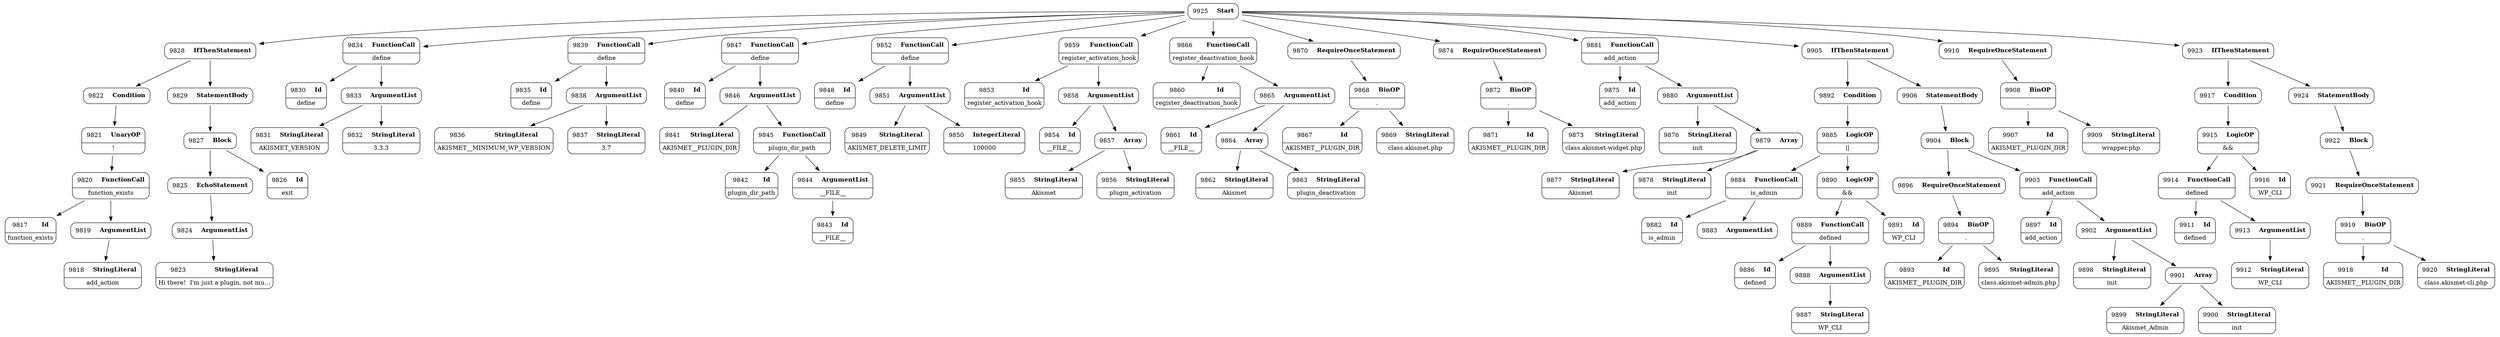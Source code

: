 digraph ast {
node [shape=none];
9817 [label=<<TABLE border='1' cellspacing='0' cellpadding='10' style='rounded' ><TR><TD border='0'>9817</TD><TD border='0'><B>Id</B></TD></TR><HR/><TR><TD border='0' cellpadding='5' colspan='2'>function_exists</TD></TR></TABLE>>];
9818 [label=<<TABLE border='1' cellspacing='0' cellpadding='10' style='rounded' ><TR><TD border='0'>9818</TD><TD border='0'><B>StringLiteral</B></TD></TR><HR/><TR><TD border='0' cellpadding='5' colspan='2'>add_action</TD></TR></TABLE>>];
9819 [label=<<TABLE border='1' cellspacing='0' cellpadding='10' style='rounded' ><TR><TD border='0'>9819</TD><TD border='0'><B>ArgumentList</B></TD></TR></TABLE>>];
9819 -> 9818 [weight=2];
9820 [label=<<TABLE border='1' cellspacing='0' cellpadding='10' style='rounded' ><TR><TD border='0'>9820</TD><TD border='0'><B>FunctionCall</B></TD></TR><HR/><TR><TD border='0' cellpadding='5' colspan='2'>function_exists</TD></TR></TABLE>>];
9820 -> 9817 [weight=2];
9820 -> 9819 [weight=2];
9821 [label=<<TABLE border='1' cellspacing='0' cellpadding='10' style='rounded' ><TR><TD border='0'>9821</TD><TD border='0'><B>UnaryOP</B></TD></TR><HR/><TR><TD border='0' cellpadding='5' colspan='2'>!</TD></TR></TABLE>>];
9821 -> 9820 [weight=2];
9822 [label=<<TABLE border='1' cellspacing='0' cellpadding='10' style='rounded' ><TR><TD border='0'>9822</TD><TD border='0'><B>Condition</B></TD></TR></TABLE>>];
9822 -> 9821 [weight=2];
9823 [label=<<TABLE border='1' cellspacing='0' cellpadding='10' style='rounded' ><TR><TD border='0'>9823</TD><TD border='0'><B>StringLiteral</B></TD></TR><HR/><TR><TD border='0' cellpadding='5' colspan='2'>Hi there!  I'm just a plugin, not mu...</TD></TR></TABLE>>];
9824 [label=<<TABLE border='1' cellspacing='0' cellpadding='10' style='rounded' ><TR><TD border='0'>9824</TD><TD border='0'><B>ArgumentList</B></TD></TR></TABLE>>];
9824 -> 9823 [weight=2];
9825 [label=<<TABLE border='1' cellspacing='0' cellpadding='10' style='rounded' ><TR><TD border='0'>9825</TD><TD border='0'><B>EchoStatement</B></TD></TR></TABLE>>];
9825 -> 9824 [weight=2];
9826 [label=<<TABLE border='1' cellspacing='0' cellpadding='10' style='rounded' ><TR><TD border='0'>9826</TD><TD border='0'><B>Id</B></TD></TR><HR/><TR><TD border='0' cellpadding='5' colspan='2'>exit</TD></TR></TABLE>>];
9827 [label=<<TABLE border='1' cellspacing='0' cellpadding='10' style='rounded' ><TR><TD border='0'>9827</TD><TD border='0'><B>Block</B></TD></TR></TABLE>>];
9827 -> 9825 [weight=2];
9827 -> 9826 [weight=2];
9828 [label=<<TABLE border='1' cellspacing='0' cellpadding='10' style='rounded' ><TR><TD border='0'>9828</TD><TD border='0'><B>IfThenStatement</B></TD></TR></TABLE>>];
9828 -> 9822 [weight=2];
9828 -> 9829 [weight=2];
9829 [label=<<TABLE border='1' cellspacing='0' cellpadding='10' style='rounded' ><TR><TD border='0'>9829</TD><TD border='0'><B>StatementBody</B></TD></TR></TABLE>>];
9829 -> 9827 [weight=2];
9830 [label=<<TABLE border='1' cellspacing='0' cellpadding='10' style='rounded' ><TR><TD border='0'>9830</TD><TD border='0'><B>Id</B></TD></TR><HR/><TR><TD border='0' cellpadding='5' colspan='2'>define</TD></TR></TABLE>>];
9831 [label=<<TABLE border='1' cellspacing='0' cellpadding='10' style='rounded' ><TR><TD border='0'>9831</TD><TD border='0'><B>StringLiteral</B></TD></TR><HR/><TR><TD border='0' cellpadding='5' colspan='2'>AKISMET_VERSION</TD></TR></TABLE>>];
9832 [label=<<TABLE border='1' cellspacing='0' cellpadding='10' style='rounded' ><TR><TD border='0'>9832</TD><TD border='0'><B>StringLiteral</B></TD></TR><HR/><TR><TD border='0' cellpadding='5' colspan='2'>3.3.3</TD></TR></TABLE>>];
9833 [label=<<TABLE border='1' cellspacing='0' cellpadding='10' style='rounded' ><TR><TD border='0'>9833</TD><TD border='0'><B>ArgumentList</B></TD></TR></TABLE>>];
9833 -> 9831 [weight=2];
9833 -> 9832 [weight=2];
9834 [label=<<TABLE border='1' cellspacing='0' cellpadding='10' style='rounded' ><TR><TD border='0'>9834</TD><TD border='0'><B>FunctionCall</B></TD></TR><HR/><TR><TD border='0' cellpadding='5' colspan='2'>define</TD></TR></TABLE>>];
9834 -> 9830 [weight=2];
9834 -> 9833 [weight=2];
9835 [label=<<TABLE border='1' cellspacing='0' cellpadding='10' style='rounded' ><TR><TD border='0'>9835</TD><TD border='0'><B>Id</B></TD></TR><HR/><TR><TD border='0' cellpadding='5' colspan='2'>define</TD></TR></TABLE>>];
9836 [label=<<TABLE border='1' cellspacing='0' cellpadding='10' style='rounded' ><TR><TD border='0'>9836</TD><TD border='0'><B>StringLiteral</B></TD></TR><HR/><TR><TD border='0' cellpadding='5' colspan='2'>AKISMET__MINIMUM_WP_VERSION</TD></TR></TABLE>>];
9837 [label=<<TABLE border='1' cellspacing='0' cellpadding='10' style='rounded' ><TR><TD border='0'>9837</TD><TD border='0'><B>StringLiteral</B></TD></TR><HR/><TR><TD border='0' cellpadding='5' colspan='2'>3.7</TD></TR></TABLE>>];
9838 [label=<<TABLE border='1' cellspacing='0' cellpadding='10' style='rounded' ><TR><TD border='0'>9838</TD><TD border='0'><B>ArgumentList</B></TD></TR></TABLE>>];
9838 -> 9836 [weight=2];
9838 -> 9837 [weight=2];
9839 [label=<<TABLE border='1' cellspacing='0' cellpadding='10' style='rounded' ><TR><TD border='0'>9839</TD><TD border='0'><B>FunctionCall</B></TD></TR><HR/><TR><TD border='0' cellpadding='5' colspan='2'>define</TD></TR></TABLE>>];
9839 -> 9835 [weight=2];
9839 -> 9838 [weight=2];
9840 [label=<<TABLE border='1' cellspacing='0' cellpadding='10' style='rounded' ><TR><TD border='0'>9840</TD><TD border='0'><B>Id</B></TD></TR><HR/><TR><TD border='0' cellpadding='5' colspan='2'>define</TD></TR></TABLE>>];
9841 [label=<<TABLE border='1' cellspacing='0' cellpadding='10' style='rounded' ><TR><TD border='0'>9841</TD><TD border='0'><B>StringLiteral</B></TD></TR><HR/><TR><TD border='0' cellpadding='5' colspan='2'>AKISMET__PLUGIN_DIR</TD></TR></TABLE>>];
9842 [label=<<TABLE border='1' cellspacing='0' cellpadding='10' style='rounded' ><TR><TD border='0'>9842</TD><TD border='0'><B>Id</B></TD></TR><HR/><TR><TD border='0' cellpadding='5' colspan='2'>plugin_dir_path</TD></TR></TABLE>>];
9843 [label=<<TABLE border='1' cellspacing='0' cellpadding='10' style='rounded' ><TR><TD border='0'>9843</TD><TD border='0'><B>Id</B></TD></TR><HR/><TR><TD border='0' cellpadding='5' colspan='2'>__FILE__</TD></TR></TABLE>>];
9844 [label=<<TABLE border='1' cellspacing='0' cellpadding='10' style='rounded' ><TR><TD border='0'>9844</TD><TD border='0'><B>ArgumentList</B></TD></TR><HR/><TR><TD border='0' cellpadding='5' colspan='2'>__FILE__</TD></TR></TABLE>>];
9844 -> 9843 [weight=2];
9845 [label=<<TABLE border='1' cellspacing='0' cellpadding='10' style='rounded' ><TR><TD border='0'>9845</TD><TD border='0'><B>FunctionCall</B></TD></TR><HR/><TR><TD border='0' cellpadding='5' colspan='2'>plugin_dir_path</TD></TR></TABLE>>];
9845 -> 9842 [weight=2];
9845 -> 9844 [weight=2];
9846 [label=<<TABLE border='1' cellspacing='0' cellpadding='10' style='rounded' ><TR><TD border='0'>9846</TD><TD border='0'><B>ArgumentList</B></TD></TR></TABLE>>];
9846 -> 9841 [weight=2];
9846 -> 9845 [weight=2];
9847 [label=<<TABLE border='1' cellspacing='0' cellpadding='10' style='rounded' ><TR><TD border='0'>9847</TD><TD border='0'><B>FunctionCall</B></TD></TR><HR/><TR><TD border='0' cellpadding='5' colspan='2'>define</TD></TR></TABLE>>];
9847 -> 9840 [weight=2];
9847 -> 9846 [weight=2];
9848 [label=<<TABLE border='1' cellspacing='0' cellpadding='10' style='rounded' ><TR><TD border='0'>9848</TD><TD border='0'><B>Id</B></TD></TR><HR/><TR><TD border='0' cellpadding='5' colspan='2'>define</TD></TR></TABLE>>];
9849 [label=<<TABLE border='1' cellspacing='0' cellpadding='10' style='rounded' ><TR><TD border='0'>9849</TD><TD border='0'><B>StringLiteral</B></TD></TR><HR/><TR><TD border='0' cellpadding='5' colspan='2'>AKISMET_DELETE_LIMIT</TD></TR></TABLE>>];
9850 [label=<<TABLE border='1' cellspacing='0' cellpadding='10' style='rounded' ><TR><TD border='0'>9850</TD><TD border='0'><B>IntegerLiteral</B></TD></TR><HR/><TR><TD border='0' cellpadding='5' colspan='2'>100000</TD></TR></TABLE>>];
9851 [label=<<TABLE border='1' cellspacing='0' cellpadding='10' style='rounded' ><TR><TD border='0'>9851</TD><TD border='0'><B>ArgumentList</B></TD></TR></TABLE>>];
9851 -> 9849 [weight=2];
9851 -> 9850 [weight=2];
9852 [label=<<TABLE border='1' cellspacing='0' cellpadding='10' style='rounded' ><TR><TD border='0'>9852</TD><TD border='0'><B>FunctionCall</B></TD></TR><HR/><TR><TD border='0' cellpadding='5' colspan='2'>define</TD></TR></TABLE>>];
9852 -> 9848 [weight=2];
9852 -> 9851 [weight=2];
9853 [label=<<TABLE border='1' cellspacing='0' cellpadding='10' style='rounded' ><TR><TD border='0'>9853</TD><TD border='0'><B>Id</B></TD></TR><HR/><TR><TD border='0' cellpadding='5' colspan='2'>register_activation_hook</TD></TR></TABLE>>];
9854 [label=<<TABLE border='1' cellspacing='0' cellpadding='10' style='rounded' ><TR><TD border='0'>9854</TD><TD border='0'><B>Id</B></TD></TR><HR/><TR><TD border='0' cellpadding='5' colspan='2'>__FILE__</TD></TR></TABLE>>];
9855 [label=<<TABLE border='1' cellspacing='0' cellpadding='10' style='rounded' ><TR><TD border='0'>9855</TD><TD border='0'><B>StringLiteral</B></TD></TR><HR/><TR><TD border='0' cellpadding='5' colspan='2'>Akismet</TD></TR></TABLE>>];
9856 [label=<<TABLE border='1' cellspacing='0' cellpadding='10' style='rounded' ><TR><TD border='0'>9856</TD><TD border='0'><B>StringLiteral</B></TD></TR><HR/><TR><TD border='0' cellpadding='5' colspan='2'>plugin_activation</TD></TR></TABLE>>];
9857 [label=<<TABLE border='1' cellspacing='0' cellpadding='10' style='rounded' ><TR><TD border='0'>9857</TD><TD border='0'><B>Array</B></TD></TR></TABLE>>];
9857 -> 9855 [weight=2];
9857 -> 9856 [weight=2];
9858 [label=<<TABLE border='1' cellspacing='0' cellpadding='10' style='rounded' ><TR><TD border='0'>9858</TD><TD border='0'><B>ArgumentList</B></TD></TR></TABLE>>];
9858 -> 9854 [weight=2];
9858 -> 9857 [weight=2];
9859 [label=<<TABLE border='1' cellspacing='0' cellpadding='10' style='rounded' ><TR><TD border='0'>9859</TD><TD border='0'><B>FunctionCall</B></TD></TR><HR/><TR><TD border='0' cellpadding='5' colspan='2'>register_activation_hook</TD></TR></TABLE>>];
9859 -> 9853 [weight=2];
9859 -> 9858 [weight=2];
9860 [label=<<TABLE border='1' cellspacing='0' cellpadding='10' style='rounded' ><TR><TD border='0'>9860</TD><TD border='0'><B>Id</B></TD></TR><HR/><TR><TD border='0' cellpadding='5' colspan='2'>register_deactivation_hook</TD></TR></TABLE>>];
9861 [label=<<TABLE border='1' cellspacing='0' cellpadding='10' style='rounded' ><TR><TD border='0'>9861</TD><TD border='0'><B>Id</B></TD></TR><HR/><TR><TD border='0' cellpadding='5' colspan='2'>__FILE__</TD></TR></TABLE>>];
9862 [label=<<TABLE border='1' cellspacing='0' cellpadding='10' style='rounded' ><TR><TD border='0'>9862</TD><TD border='0'><B>StringLiteral</B></TD></TR><HR/><TR><TD border='0' cellpadding='5' colspan='2'>Akismet</TD></TR></TABLE>>];
9863 [label=<<TABLE border='1' cellspacing='0' cellpadding='10' style='rounded' ><TR><TD border='0'>9863</TD><TD border='0'><B>StringLiteral</B></TD></TR><HR/><TR><TD border='0' cellpadding='5' colspan='2'>plugin_deactivation</TD></TR></TABLE>>];
9864 [label=<<TABLE border='1' cellspacing='0' cellpadding='10' style='rounded' ><TR><TD border='0'>9864</TD><TD border='0'><B>Array</B></TD></TR></TABLE>>];
9864 -> 9862 [weight=2];
9864 -> 9863 [weight=2];
9865 [label=<<TABLE border='1' cellspacing='0' cellpadding='10' style='rounded' ><TR><TD border='0'>9865</TD><TD border='0'><B>ArgumentList</B></TD></TR></TABLE>>];
9865 -> 9861 [weight=2];
9865 -> 9864 [weight=2];
9866 [label=<<TABLE border='1' cellspacing='0' cellpadding='10' style='rounded' ><TR><TD border='0'>9866</TD><TD border='0'><B>FunctionCall</B></TD></TR><HR/><TR><TD border='0' cellpadding='5' colspan='2'>register_deactivation_hook</TD></TR></TABLE>>];
9866 -> 9860 [weight=2];
9866 -> 9865 [weight=2];
9867 [label=<<TABLE border='1' cellspacing='0' cellpadding='10' style='rounded' ><TR><TD border='0'>9867</TD><TD border='0'><B>Id</B></TD></TR><HR/><TR><TD border='0' cellpadding='5' colspan='2'>AKISMET__PLUGIN_DIR</TD></TR></TABLE>>];
9868 [label=<<TABLE border='1' cellspacing='0' cellpadding='10' style='rounded' ><TR><TD border='0'>9868</TD><TD border='0'><B>BinOP</B></TD></TR><HR/><TR><TD border='0' cellpadding='5' colspan='2'>.</TD></TR></TABLE>>];
9868 -> 9867 [weight=2];
9868 -> 9869 [weight=2];
9869 [label=<<TABLE border='1' cellspacing='0' cellpadding='10' style='rounded' ><TR><TD border='0'>9869</TD><TD border='0'><B>StringLiteral</B></TD></TR><HR/><TR><TD border='0' cellpadding='5' colspan='2'>class.akismet.php</TD></TR></TABLE>>];
9870 [label=<<TABLE border='1' cellspacing='0' cellpadding='10' style='rounded' ><TR><TD border='0'>9870</TD><TD border='0'><B>RequireOnceStatement</B></TD></TR></TABLE>>];
9870 -> 9868 [weight=2];
9871 [label=<<TABLE border='1' cellspacing='0' cellpadding='10' style='rounded' ><TR><TD border='0'>9871</TD><TD border='0'><B>Id</B></TD></TR><HR/><TR><TD border='0' cellpadding='5' colspan='2'>AKISMET__PLUGIN_DIR</TD></TR></TABLE>>];
9872 [label=<<TABLE border='1' cellspacing='0' cellpadding='10' style='rounded' ><TR><TD border='0'>9872</TD><TD border='0'><B>BinOP</B></TD></TR><HR/><TR><TD border='0' cellpadding='5' colspan='2'>.</TD></TR></TABLE>>];
9872 -> 9871 [weight=2];
9872 -> 9873 [weight=2];
9873 [label=<<TABLE border='1' cellspacing='0' cellpadding='10' style='rounded' ><TR><TD border='0'>9873</TD><TD border='0'><B>StringLiteral</B></TD></TR><HR/><TR><TD border='0' cellpadding='5' colspan='2'>class.akismet-widget.php</TD></TR></TABLE>>];
9874 [label=<<TABLE border='1' cellspacing='0' cellpadding='10' style='rounded' ><TR><TD border='0'>9874</TD><TD border='0'><B>RequireOnceStatement</B></TD></TR></TABLE>>];
9874 -> 9872 [weight=2];
9875 [label=<<TABLE border='1' cellspacing='0' cellpadding='10' style='rounded' ><TR><TD border='0'>9875</TD><TD border='0'><B>Id</B></TD></TR><HR/><TR><TD border='0' cellpadding='5' colspan='2'>add_action</TD></TR></TABLE>>];
9876 [label=<<TABLE border='1' cellspacing='0' cellpadding='10' style='rounded' ><TR><TD border='0'>9876</TD><TD border='0'><B>StringLiteral</B></TD></TR><HR/><TR><TD border='0' cellpadding='5' colspan='2'>init</TD></TR></TABLE>>];
9877 [label=<<TABLE border='1' cellspacing='0' cellpadding='10' style='rounded' ><TR><TD border='0'>9877</TD><TD border='0'><B>StringLiteral</B></TD></TR><HR/><TR><TD border='0' cellpadding='5' colspan='2'>Akismet</TD></TR></TABLE>>];
9878 [label=<<TABLE border='1' cellspacing='0' cellpadding='10' style='rounded' ><TR><TD border='0'>9878</TD><TD border='0'><B>StringLiteral</B></TD></TR><HR/><TR><TD border='0' cellpadding='5' colspan='2'>init</TD></TR></TABLE>>];
9879 [label=<<TABLE border='1' cellspacing='0' cellpadding='10' style='rounded' ><TR><TD border='0'>9879</TD><TD border='0'><B>Array</B></TD></TR></TABLE>>];
9879 -> 9877 [weight=2];
9879 -> 9878 [weight=2];
9880 [label=<<TABLE border='1' cellspacing='0' cellpadding='10' style='rounded' ><TR><TD border='0'>9880</TD><TD border='0'><B>ArgumentList</B></TD></TR></TABLE>>];
9880 -> 9876 [weight=2];
9880 -> 9879 [weight=2];
9881 [label=<<TABLE border='1' cellspacing='0' cellpadding='10' style='rounded' ><TR><TD border='0'>9881</TD><TD border='0'><B>FunctionCall</B></TD></TR><HR/><TR><TD border='0' cellpadding='5' colspan='2'>add_action</TD></TR></TABLE>>];
9881 -> 9875 [weight=2];
9881 -> 9880 [weight=2];
9882 [label=<<TABLE border='1' cellspacing='0' cellpadding='10' style='rounded' ><TR><TD border='0'>9882</TD><TD border='0'><B>Id</B></TD></TR><HR/><TR><TD border='0' cellpadding='5' colspan='2'>is_admin</TD></TR></TABLE>>];
9883 [label=<<TABLE border='1' cellspacing='0' cellpadding='10' style='rounded' ><TR><TD border='0'>9883</TD><TD border='0'><B>ArgumentList</B></TD></TR></TABLE>>];
9884 [label=<<TABLE border='1' cellspacing='0' cellpadding='10' style='rounded' ><TR><TD border='0'>9884</TD><TD border='0'><B>FunctionCall</B></TD></TR><HR/><TR><TD border='0' cellpadding='5' colspan='2'>is_admin</TD></TR></TABLE>>];
9884 -> 9882 [weight=2];
9884 -> 9883 [weight=2];
9885 [label=<<TABLE border='1' cellspacing='0' cellpadding='10' style='rounded' ><TR><TD border='0'>9885</TD><TD border='0'><B>LogicOP</B></TD></TR><HR/><TR><TD border='0' cellpadding='5' colspan='2'>||</TD></TR></TABLE>>];
9885 -> 9884 [weight=2];
9885 -> 9890 [weight=2];
9886 [label=<<TABLE border='1' cellspacing='0' cellpadding='10' style='rounded' ><TR><TD border='0'>9886</TD><TD border='0'><B>Id</B></TD></TR><HR/><TR><TD border='0' cellpadding='5' colspan='2'>defined</TD></TR></TABLE>>];
9887 [label=<<TABLE border='1' cellspacing='0' cellpadding='10' style='rounded' ><TR><TD border='0'>9887</TD><TD border='0'><B>StringLiteral</B></TD></TR><HR/><TR><TD border='0' cellpadding='5' colspan='2'>WP_CLI</TD></TR></TABLE>>];
9888 [label=<<TABLE border='1' cellspacing='0' cellpadding='10' style='rounded' ><TR><TD border='0'>9888</TD><TD border='0'><B>ArgumentList</B></TD></TR></TABLE>>];
9888 -> 9887 [weight=2];
9889 [label=<<TABLE border='1' cellspacing='0' cellpadding='10' style='rounded' ><TR><TD border='0'>9889</TD><TD border='0'><B>FunctionCall</B></TD></TR><HR/><TR><TD border='0' cellpadding='5' colspan='2'>defined</TD></TR></TABLE>>];
9889 -> 9886 [weight=2];
9889 -> 9888 [weight=2];
9890 [label=<<TABLE border='1' cellspacing='0' cellpadding='10' style='rounded' ><TR><TD border='0'>9890</TD><TD border='0'><B>LogicOP</B></TD></TR><HR/><TR><TD border='0' cellpadding='5' colspan='2'>&amp;&amp;</TD></TR></TABLE>>];
9890 -> 9889 [weight=2];
9890 -> 9891 [weight=2];
9891 [label=<<TABLE border='1' cellspacing='0' cellpadding='10' style='rounded' ><TR><TD border='0'>9891</TD><TD border='0'><B>Id</B></TD></TR><HR/><TR><TD border='0' cellpadding='5' colspan='2'>WP_CLI</TD></TR></TABLE>>];
9892 [label=<<TABLE border='1' cellspacing='0' cellpadding='10' style='rounded' ><TR><TD border='0'>9892</TD><TD border='0'><B>Condition</B></TD></TR></TABLE>>];
9892 -> 9885 [weight=2];
9893 [label=<<TABLE border='1' cellspacing='0' cellpadding='10' style='rounded' ><TR><TD border='0'>9893</TD><TD border='0'><B>Id</B></TD></TR><HR/><TR><TD border='0' cellpadding='5' colspan='2'>AKISMET__PLUGIN_DIR</TD></TR></TABLE>>];
9894 [label=<<TABLE border='1' cellspacing='0' cellpadding='10' style='rounded' ><TR><TD border='0'>9894</TD><TD border='0'><B>BinOP</B></TD></TR><HR/><TR><TD border='0' cellpadding='5' colspan='2'>.</TD></TR></TABLE>>];
9894 -> 9893 [weight=2];
9894 -> 9895 [weight=2];
9895 [label=<<TABLE border='1' cellspacing='0' cellpadding='10' style='rounded' ><TR><TD border='0'>9895</TD><TD border='0'><B>StringLiteral</B></TD></TR><HR/><TR><TD border='0' cellpadding='5' colspan='2'>class.akismet-admin.php</TD></TR></TABLE>>];
9896 [label=<<TABLE border='1' cellspacing='0' cellpadding='10' style='rounded' ><TR><TD border='0'>9896</TD><TD border='0'><B>RequireOnceStatement</B></TD></TR></TABLE>>];
9896 -> 9894 [weight=2];
9897 [label=<<TABLE border='1' cellspacing='0' cellpadding='10' style='rounded' ><TR><TD border='0'>9897</TD><TD border='0'><B>Id</B></TD></TR><HR/><TR><TD border='0' cellpadding='5' colspan='2'>add_action</TD></TR></TABLE>>];
9898 [label=<<TABLE border='1' cellspacing='0' cellpadding='10' style='rounded' ><TR><TD border='0'>9898</TD><TD border='0'><B>StringLiteral</B></TD></TR><HR/><TR><TD border='0' cellpadding='5' colspan='2'>init</TD></TR></TABLE>>];
9899 [label=<<TABLE border='1' cellspacing='0' cellpadding='10' style='rounded' ><TR><TD border='0'>9899</TD><TD border='0'><B>StringLiteral</B></TD></TR><HR/><TR><TD border='0' cellpadding='5' colspan='2'>Akismet_Admin</TD></TR></TABLE>>];
9900 [label=<<TABLE border='1' cellspacing='0' cellpadding='10' style='rounded' ><TR><TD border='0'>9900</TD><TD border='0'><B>StringLiteral</B></TD></TR><HR/><TR><TD border='0' cellpadding='5' colspan='2'>init</TD></TR></TABLE>>];
9901 [label=<<TABLE border='1' cellspacing='0' cellpadding='10' style='rounded' ><TR><TD border='0'>9901</TD><TD border='0'><B>Array</B></TD></TR></TABLE>>];
9901 -> 9899 [weight=2];
9901 -> 9900 [weight=2];
9902 [label=<<TABLE border='1' cellspacing='0' cellpadding='10' style='rounded' ><TR><TD border='0'>9902</TD><TD border='0'><B>ArgumentList</B></TD></TR></TABLE>>];
9902 -> 9898 [weight=2];
9902 -> 9901 [weight=2];
9903 [label=<<TABLE border='1' cellspacing='0' cellpadding='10' style='rounded' ><TR><TD border='0'>9903</TD><TD border='0'><B>FunctionCall</B></TD></TR><HR/><TR><TD border='0' cellpadding='5' colspan='2'>add_action</TD></TR></TABLE>>];
9903 -> 9897 [weight=2];
9903 -> 9902 [weight=2];
9904 [label=<<TABLE border='1' cellspacing='0' cellpadding='10' style='rounded' ><TR><TD border='0'>9904</TD><TD border='0'><B>Block</B></TD></TR></TABLE>>];
9904 -> 9896 [weight=2];
9904 -> 9903 [weight=2];
9905 [label=<<TABLE border='1' cellspacing='0' cellpadding='10' style='rounded' ><TR><TD border='0'>9905</TD><TD border='0'><B>IfThenStatement</B></TD></TR></TABLE>>];
9905 -> 9892 [weight=2];
9905 -> 9906 [weight=2];
9906 [label=<<TABLE border='1' cellspacing='0' cellpadding='10' style='rounded' ><TR><TD border='0'>9906</TD><TD border='0'><B>StatementBody</B></TD></TR></TABLE>>];
9906 -> 9904 [weight=2];
9907 [label=<<TABLE border='1' cellspacing='0' cellpadding='10' style='rounded' ><TR><TD border='0'>9907</TD><TD border='0'><B>Id</B></TD></TR><HR/><TR><TD border='0' cellpadding='5' colspan='2'>AKISMET__PLUGIN_DIR</TD></TR></TABLE>>];
9908 [label=<<TABLE border='1' cellspacing='0' cellpadding='10' style='rounded' ><TR><TD border='0'>9908</TD><TD border='0'><B>BinOP</B></TD></TR><HR/><TR><TD border='0' cellpadding='5' colspan='2'>.</TD></TR></TABLE>>];
9908 -> 9907 [weight=2];
9908 -> 9909 [weight=2];
9909 [label=<<TABLE border='1' cellspacing='0' cellpadding='10' style='rounded' ><TR><TD border='0'>9909</TD><TD border='0'><B>StringLiteral</B></TD></TR><HR/><TR><TD border='0' cellpadding='5' colspan='2'>wrapper.php</TD></TR></TABLE>>];
9910 [label=<<TABLE border='1' cellspacing='0' cellpadding='10' style='rounded' ><TR><TD border='0'>9910</TD><TD border='0'><B>RequireOnceStatement</B></TD></TR></TABLE>>];
9910 -> 9908 [weight=2];
9911 [label=<<TABLE border='1' cellspacing='0' cellpadding='10' style='rounded' ><TR><TD border='0'>9911</TD><TD border='0'><B>Id</B></TD></TR><HR/><TR><TD border='0' cellpadding='5' colspan='2'>defined</TD></TR></TABLE>>];
9912 [label=<<TABLE border='1' cellspacing='0' cellpadding='10' style='rounded' ><TR><TD border='0'>9912</TD><TD border='0'><B>StringLiteral</B></TD></TR><HR/><TR><TD border='0' cellpadding='5' colspan='2'>WP_CLI</TD></TR></TABLE>>];
9913 [label=<<TABLE border='1' cellspacing='0' cellpadding='10' style='rounded' ><TR><TD border='0'>9913</TD><TD border='0'><B>ArgumentList</B></TD></TR></TABLE>>];
9913 -> 9912 [weight=2];
9914 [label=<<TABLE border='1' cellspacing='0' cellpadding='10' style='rounded' ><TR><TD border='0'>9914</TD><TD border='0'><B>FunctionCall</B></TD></TR><HR/><TR><TD border='0' cellpadding='5' colspan='2'>defined</TD></TR></TABLE>>];
9914 -> 9911 [weight=2];
9914 -> 9913 [weight=2];
9915 [label=<<TABLE border='1' cellspacing='0' cellpadding='10' style='rounded' ><TR><TD border='0'>9915</TD><TD border='0'><B>LogicOP</B></TD></TR><HR/><TR><TD border='0' cellpadding='5' colspan='2'>&amp;&amp;</TD></TR></TABLE>>];
9915 -> 9914 [weight=2];
9915 -> 9916 [weight=2];
9916 [label=<<TABLE border='1' cellspacing='0' cellpadding='10' style='rounded' ><TR><TD border='0'>9916</TD><TD border='0'><B>Id</B></TD></TR><HR/><TR><TD border='0' cellpadding='5' colspan='2'>WP_CLI</TD></TR></TABLE>>];
9917 [label=<<TABLE border='1' cellspacing='0' cellpadding='10' style='rounded' ><TR><TD border='0'>9917</TD><TD border='0'><B>Condition</B></TD></TR></TABLE>>];
9917 -> 9915 [weight=2];
9918 [label=<<TABLE border='1' cellspacing='0' cellpadding='10' style='rounded' ><TR><TD border='0'>9918</TD><TD border='0'><B>Id</B></TD></TR><HR/><TR><TD border='0' cellpadding='5' colspan='2'>AKISMET__PLUGIN_DIR</TD></TR></TABLE>>];
9919 [label=<<TABLE border='1' cellspacing='0' cellpadding='10' style='rounded' ><TR><TD border='0'>9919</TD><TD border='0'><B>BinOP</B></TD></TR><HR/><TR><TD border='0' cellpadding='5' colspan='2'>.</TD></TR></TABLE>>];
9919 -> 9918 [weight=2];
9919 -> 9920 [weight=2];
9920 [label=<<TABLE border='1' cellspacing='0' cellpadding='10' style='rounded' ><TR><TD border='0'>9920</TD><TD border='0'><B>StringLiteral</B></TD></TR><HR/><TR><TD border='0' cellpadding='5' colspan='2'>class.akismet-cli.php</TD></TR></TABLE>>];
9921 [label=<<TABLE border='1' cellspacing='0' cellpadding='10' style='rounded' ><TR><TD border='0'>9921</TD><TD border='0'><B>RequireOnceStatement</B></TD></TR></TABLE>>];
9921 -> 9919 [weight=2];
9922 [label=<<TABLE border='1' cellspacing='0' cellpadding='10' style='rounded' ><TR><TD border='0'>9922</TD><TD border='0'><B>Block</B></TD></TR></TABLE>>];
9922 -> 9921 [weight=2];
9923 [label=<<TABLE border='1' cellspacing='0' cellpadding='10' style='rounded' ><TR><TD border='0'>9923</TD><TD border='0'><B>IfThenStatement</B></TD></TR></TABLE>>];
9923 -> 9917 [weight=2];
9923 -> 9924 [weight=2];
9924 [label=<<TABLE border='1' cellspacing='0' cellpadding='10' style='rounded' ><TR><TD border='0'>9924</TD><TD border='0'><B>StatementBody</B></TD></TR></TABLE>>];
9924 -> 9922 [weight=2];
9925 [label=<<TABLE border='1' cellspacing='0' cellpadding='10' style='rounded' ><TR><TD border='0'>9925</TD><TD border='0'><B>Start</B></TD></TR></TABLE>>];
9925 -> 9828 [weight=2];
9925 -> 9834 [weight=2];
9925 -> 9839 [weight=2];
9925 -> 9847 [weight=2];
9925 -> 9852 [weight=2];
9925 -> 9859 [weight=2];
9925 -> 9866 [weight=2];
9925 -> 9870 [weight=2];
9925 -> 9874 [weight=2];
9925 -> 9881 [weight=2];
9925 -> 9905 [weight=2];
9925 -> 9910 [weight=2];
9925 -> 9923 [weight=2];
}
